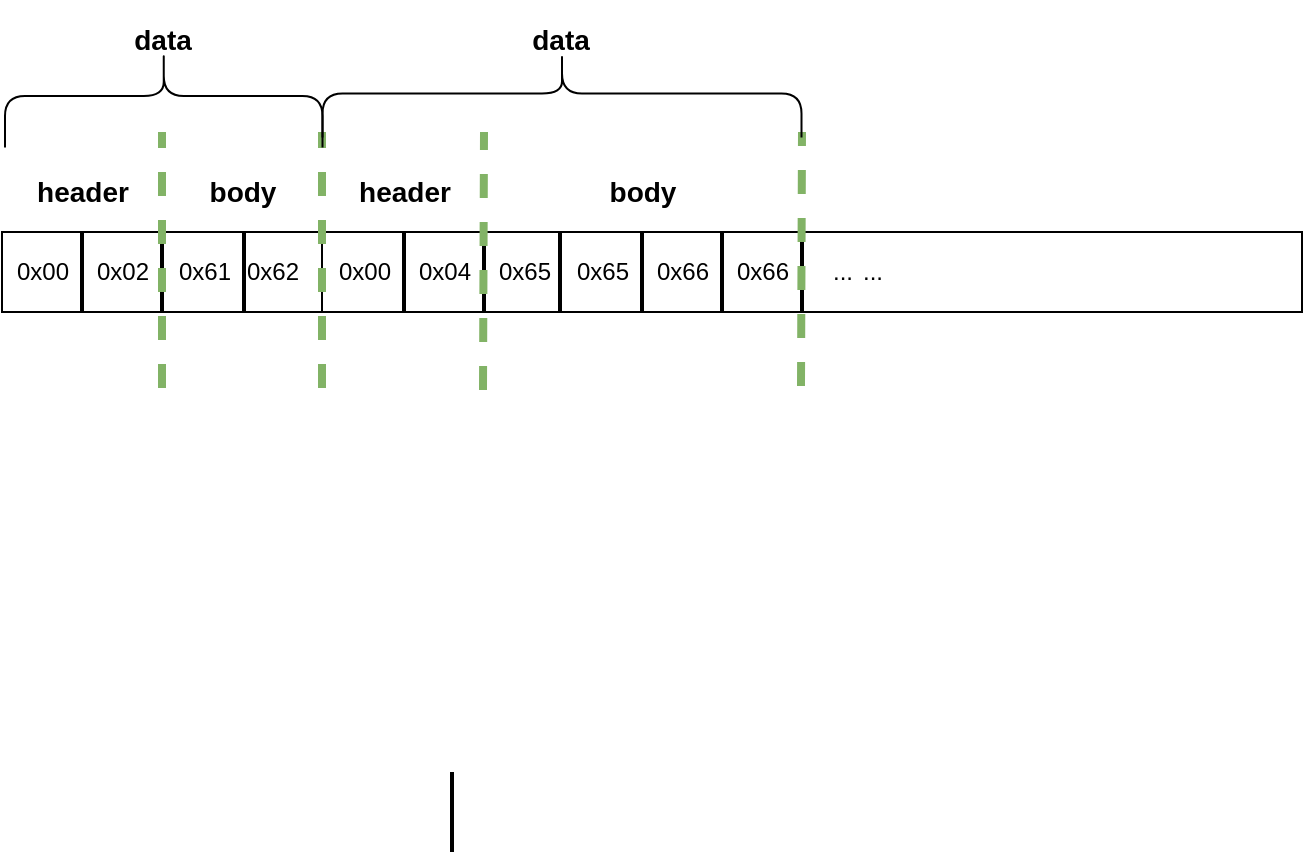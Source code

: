 <mxfile version="13.1.3">
    <diagram id="6hGFLwfOUW9BJ-s0fimq" name="Page-1">
        <mxGraphModel dx="603" dy="419" grid="1" gridSize="10" guides="1" tooltips="1" connect="1" arrows="1" fold="1" page="1" pageScale="1" pageWidth="827" pageHeight="1169" math="0" shadow="0">
            <root>
                <mxCell id="0"/>
                <mxCell id="1" parent="0"/>
                <mxCell id="2" value="" style="rounded=0;whiteSpace=wrap;html=1;strokeWidth=1;perimeterSpacing=1;shadow=0;glass=0;gradientColor=none;" parent="1" vertex="1">
                    <mxGeometry x="40" y="160" width="650" height="40" as="geometry"/>
                </mxCell>
                <mxCell id="6" value="" style="line;strokeWidth=2;direction=south;html=1;" parent="1" vertex="1">
                    <mxGeometry x="236" y="160" width="10" height="40" as="geometry"/>
                </mxCell>
                <mxCell id="11" value="" style="rounded=0;whiteSpace=wrap;html=1;shadow=0;glass=0;strokeWidth=1;" parent="1" vertex="1">
                    <mxGeometry x="40" y="160" width="160" height="40" as="geometry"/>
                </mxCell>
                <mxCell id="12" value="header" style="text;strokeColor=none;fillColor=none;html=1;fontSize=14;fontStyle=1;verticalAlign=middle;align=center;rounded=0;shadow=0;glass=0;" parent="1" vertex="1">
                    <mxGeometry x="52.5" y="120" width="55" height="40" as="geometry"/>
                </mxCell>
                <mxCell id="5" value="" style="line;strokeWidth=2;direction=south;html=1;" parent="1" vertex="1">
                    <mxGeometry x="75" y="160" width="10" height="40" as="geometry"/>
                </mxCell>
                <mxCell id="15" value="" style="line;strokeWidth=2;direction=south;html=1;" parent="1" vertex="1">
                    <mxGeometry x="115" y="160" width="10" height="40" as="geometry"/>
                </mxCell>
                <mxCell id="16" value="" style="line;strokeWidth=2;direction=south;html=1;" parent="1" vertex="1">
                    <mxGeometry x="156" y="160" width="10" height="40" as="geometry"/>
                </mxCell>
                <mxCell id="17" value="0x00" style="text;html=1;align=center;verticalAlign=middle;resizable=0;points=[];autosize=1;" parent="1" vertex="1">
                    <mxGeometry x="40" y="170" width="40" height="20" as="geometry"/>
                </mxCell>
                <mxCell id="18" value="0x02" style="text;html=1;align=center;verticalAlign=middle;resizable=0;points=[];autosize=1;" parent="1" vertex="1">
                    <mxGeometry x="80" y="170" width="40" height="20" as="geometry"/>
                </mxCell>
                <mxCell id="19" value="0x61" style="text;html=1;align=center;verticalAlign=middle;resizable=0;points=[];autosize=1;" parent="1" vertex="1">
                    <mxGeometry x="121" y="170" width="40" height="20" as="geometry"/>
                </mxCell>
                <mxCell id="20" value="0x62" style="text;html=1;align=center;verticalAlign=middle;resizable=0;points=[];autosize=1;" parent="1" vertex="1">
                    <mxGeometry x="155" y="170" width="40" height="20" as="geometry"/>
                </mxCell>
                <mxCell id="21" value="body" style="text;strokeColor=none;fillColor=none;html=1;fontSize=14;fontStyle=1;verticalAlign=middle;align=center;rounded=0;shadow=0;glass=0;" parent="1" vertex="1">
                    <mxGeometry x="132" y="120" width="55" height="40" as="geometry"/>
                </mxCell>
                <mxCell id="22" value="" style="endArrow=none;dashed=1;html=1;fillColor=#d5e8d4;strokeColor=#82b366;strokeWidth=4;" parent="1" edge="1">
                    <mxGeometry width="50" height="50" relative="1" as="geometry">
                        <mxPoint x="120" y="238" as="sourcePoint"/>
                        <mxPoint x="120" y="110" as="targetPoint"/>
                    </mxGeometry>
                </mxCell>
                <mxCell id="23" value="" style="line;strokeWidth=2;direction=south;html=1;" parent="1" vertex="1">
                    <mxGeometry x="276" y="160" width="10" height="40" as="geometry"/>
                </mxCell>
                <mxCell id="24" value="" style="line;strokeWidth=2;direction=south;html=1;" parent="1" vertex="1">
                    <mxGeometry x="260" y="430" width="10" height="40" as="geometry"/>
                </mxCell>
                <mxCell id="25" value="" style="line;strokeWidth=2;direction=south;html=1;" parent="1" vertex="1">
                    <mxGeometry x="314" y="160" width="10" height="40" as="geometry"/>
                </mxCell>
                <mxCell id="26" value="" style="line;strokeWidth=2;direction=south;html=1;" parent="1" vertex="1">
                    <mxGeometry x="355" y="160" width="10" height="40" as="geometry"/>
                </mxCell>
                <mxCell id="27" value="" style="line;strokeWidth=2;direction=south;html=1;" parent="1" vertex="1">
                    <mxGeometry x="395" y="160" width="10" height="40" as="geometry"/>
                </mxCell>
                <mxCell id="28" value="" style="line;strokeWidth=2;direction=south;html=1;" parent="1" vertex="1">
                    <mxGeometry x="435" y="160" width="10" height="40" as="geometry"/>
                </mxCell>
                <mxCell id="30" value="" style="endArrow=none;dashed=1;html=1;fillColor=#d5e8d4;strokeColor=#82b366;strokeWidth=4;" parent="1" edge="1">
                    <mxGeometry width="50" height="50" relative="1" as="geometry">
                        <mxPoint x="200" y="238" as="sourcePoint"/>
                        <mxPoint x="200" y="110" as="targetPoint"/>
                    </mxGeometry>
                </mxCell>
                <mxCell id="31" value="" style="endArrow=none;dashed=1;html=1;fillColor=#d5e8d4;strokeColor=#82b366;strokeWidth=4;" parent="1" edge="1">
                    <mxGeometry width="50" height="50" relative="1" as="geometry">
                        <mxPoint x="280.5" y="239" as="sourcePoint"/>
                        <mxPoint x="281" y="110" as="targetPoint"/>
                    </mxGeometry>
                </mxCell>
                <mxCell id="32" value="" style="endArrow=none;dashed=1;html=1;fillColor=#d5e8d4;strokeColor=#82b366;strokeWidth=4;" parent="1" edge="1">
                    <mxGeometry width="50" height="50" relative="1" as="geometry">
                        <mxPoint x="439.5" y="237" as="sourcePoint"/>
                        <mxPoint x="440" y="110" as="targetPoint"/>
                    </mxGeometry>
                </mxCell>
                <mxCell id="33" value="0x00" style="text;html=1;align=center;verticalAlign=middle;resizable=0;points=[];autosize=1;" parent="1" vertex="1">
                    <mxGeometry x="201" y="170" width="40" height="20" as="geometry"/>
                </mxCell>
                <mxCell id="34" value="0x04" style="text;html=1;align=center;verticalAlign=middle;resizable=0;points=[];autosize=1;" parent="1" vertex="1">
                    <mxGeometry x="241" y="170" width="40" height="20" as="geometry"/>
                </mxCell>
                <mxCell id="36" value="0x65" style="text;html=1;align=center;verticalAlign=middle;resizable=0;points=[];autosize=1;" parent="1" vertex="1">
                    <mxGeometry x="281" y="170" width="40" height="20" as="geometry"/>
                </mxCell>
                <mxCell id="37" value="0x65" style="text;html=1;align=center;verticalAlign=middle;resizable=0;points=[];autosize=1;" parent="1" vertex="1">
                    <mxGeometry x="320" y="170" width="40" height="20" as="geometry"/>
                </mxCell>
                <mxCell id="38" value="0x66" style="text;html=1;align=center;verticalAlign=middle;resizable=0;points=[];autosize=1;" parent="1" vertex="1">
                    <mxGeometry x="360" y="170" width="40" height="20" as="geometry"/>
                </mxCell>
                <mxCell id="39" value="0x66" style="text;html=1;align=center;verticalAlign=middle;resizable=0;points=[];autosize=1;" parent="1" vertex="1">
                    <mxGeometry x="400" y="170" width="40" height="20" as="geometry"/>
                </mxCell>
                <mxCell id="40" value="header" style="text;strokeColor=none;fillColor=none;html=1;fontSize=14;fontStyle=1;verticalAlign=middle;align=center;rounded=0;shadow=0;glass=0;" parent="1" vertex="1">
                    <mxGeometry x="213.5" y="120" width="55" height="40" as="geometry"/>
                </mxCell>
                <mxCell id="42" value="body" style="text;strokeColor=none;fillColor=none;html=1;fontSize=14;fontStyle=1;verticalAlign=middle;align=center;rounded=0;shadow=0;glass=0;" parent="1" vertex="1">
                    <mxGeometry x="332.5" y="120" width="55" height="40" as="geometry"/>
                </mxCell>
                <mxCell id="43" value="..." style="text;html=1;align=center;verticalAlign=middle;resizable=0;points=[];autosize=1;strokeWidth=16;fontsize:16px;" parent="1" vertex="1">
                    <mxGeometry x="445" y="170" width="30" height="20" as="geometry"/>
                </mxCell>
                <mxCell id="45" value="..." style="text;html=1;align=center;verticalAlign=middle;resizable=0;points=[];autosize=1;strokeWidth=16;fontsize:16px;" parent="1" vertex="1">
                    <mxGeometry x="460" y="170" width="30" height="20" as="geometry"/>
                </mxCell>
                <mxCell id="49" value="" style="shape=curlyBracket;whiteSpace=wrap;html=1;rounded=1;rotation=90;size=0.482;" vertex="1" parent="1">
                    <mxGeometry x="96" y="13.5" width="49.75" height="158.75" as="geometry"/>
                </mxCell>
                <mxCell id="50" value="" style="shape=curlyBracket;whiteSpace=wrap;html=1;rounded=1;rotation=90;size=0.5;" vertex="1" parent="1">
                    <mxGeometry x="298" y="-29" width="44" height="239.5" as="geometry"/>
                </mxCell>
                <mxCell id="53" value="data" style="text;strokeColor=none;fillColor=none;html=1;fontSize=14;fontStyle=1;verticalAlign=middle;align=center;rounded=0;shadow=0;glass=0;" vertex="1" parent="1">
                    <mxGeometry x="92.75" y="44" width="55" height="40" as="geometry"/>
                </mxCell>
                <mxCell id="54" value="data" style="text;strokeColor=none;fillColor=none;html=1;fontSize=14;fontStyle=1;verticalAlign=middle;align=center;rounded=0;shadow=0;glass=0;" vertex="1" parent="1">
                    <mxGeometry x="291.5" y="44" width="55" height="40" as="geometry"/>
                </mxCell>
            </root>
        </mxGraphModel>
    </diagram>
</mxfile>